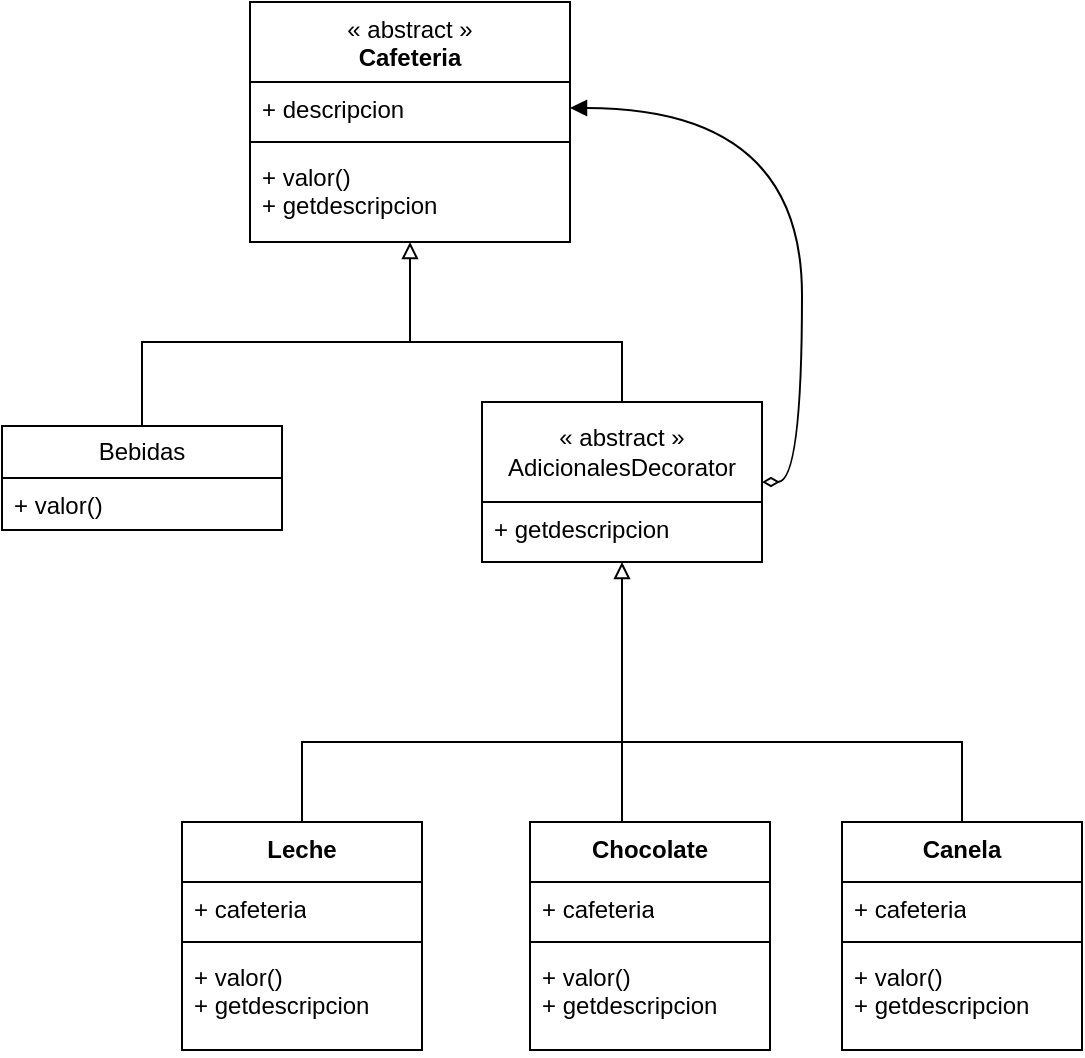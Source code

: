 <mxfile version="21.6.6" type="google">
  <diagram name="Página-1" id="JgVTmVN_YgnaXwrowYD5">
    <mxGraphModel grid="1" page="1" gridSize="10" guides="1" tooltips="1" connect="1" arrows="1" fold="1" pageScale="1" pageWidth="827" pageHeight="1169" math="0" shadow="0">
      <root>
        <mxCell id="0" />
        <mxCell id="1" parent="0" />
        <mxCell id="-rPfsVsokpQ_0EkSPLrT-43" style="edgeStyle=orthogonalEdgeStyle;rounded=0;orthogonalLoop=1;jettySize=auto;html=1;endArrow=none;endFill=0;startArrow=block;startFill=0;" edge="1" parent="1" source="-rPfsVsokpQ_0EkSPLrT-1">
          <mxGeometry relative="1" as="geometry">
            <mxPoint x="347" y="190" as="targetPoint" />
          </mxGeometry>
        </mxCell>
        <mxCell id="-rPfsVsokpQ_0EkSPLrT-1" value="&lt;span style=&quot;font-weight: normal;&quot;&gt;« abstract »&lt;/span&gt;&lt;br&gt;Cafeteria" style="swimlane;fontStyle=1;align=center;verticalAlign=top;childLayout=stackLayout;horizontal=1;startSize=40;horizontalStack=0;resizeParent=1;resizeParentMax=0;resizeLast=0;collapsible=1;marginBottom=0;whiteSpace=wrap;html=1;" vertex="1" parent="1">
          <mxGeometry x="267" y="20" width="160" height="120" as="geometry">
            <mxRectangle x="334" y="100" width="90" height="30" as="alternateBounds" />
          </mxGeometry>
        </mxCell>
        <mxCell id="-rPfsVsokpQ_0EkSPLrT-2" value="+ descripcion" style="text;strokeColor=none;fillColor=none;align=left;verticalAlign=top;spacingLeft=4;spacingRight=4;overflow=hidden;rotatable=0;points=[[0,0.5],[1,0.5]];portConstraint=eastwest;whiteSpace=wrap;html=1;" vertex="1" parent="-rPfsVsokpQ_0EkSPLrT-1">
          <mxGeometry y="40" width="160" height="26" as="geometry" />
        </mxCell>
        <mxCell id="-rPfsVsokpQ_0EkSPLrT-3" value="" style="line;strokeWidth=1;fillColor=none;align=left;verticalAlign=middle;spacingTop=-1;spacingLeft=3;spacingRight=3;rotatable=0;labelPosition=right;points=[];portConstraint=eastwest;strokeColor=inherit;" vertex="1" parent="-rPfsVsokpQ_0EkSPLrT-1">
          <mxGeometry y="66" width="160" height="8" as="geometry" />
        </mxCell>
        <mxCell id="-rPfsVsokpQ_0EkSPLrT-4" value="+ valor()&lt;br&gt;+ getdescripcion" style="text;strokeColor=none;fillColor=none;align=left;verticalAlign=top;spacingLeft=4;spacingRight=4;overflow=hidden;rotatable=0;points=[[0,0.5],[1,0.5]];portConstraint=eastwest;whiteSpace=wrap;html=1;" vertex="1" parent="-rPfsVsokpQ_0EkSPLrT-1">
          <mxGeometry y="74" width="160" height="46" as="geometry" />
        </mxCell>
        <mxCell id="-rPfsVsokpQ_0EkSPLrT-17" value="Bebidas" style="swimlane;fontStyle=0;childLayout=stackLayout;horizontal=1;startSize=26;fillColor=none;horizontalStack=0;resizeParent=1;resizeParentMax=0;resizeLast=0;collapsible=1;marginBottom=0;whiteSpace=wrap;html=1;" vertex="1" parent="1">
          <mxGeometry x="143" y="232" width="140" height="52" as="geometry" />
        </mxCell>
        <mxCell id="-rPfsVsokpQ_0EkSPLrT-18" value="+ valor()" style="text;strokeColor=none;fillColor=none;align=left;verticalAlign=top;spacingLeft=4;spacingRight=4;overflow=hidden;rotatable=0;points=[[0,0.5],[1,0.5]];portConstraint=eastwest;whiteSpace=wrap;html=1;" vertex="1" parent="-rPfsVsokpQ_0EkSPLrT-17">
          <mxGeometry y="26" width="140" height="26" as="geometry" />
        </mxCell>
        <mxCell id="-rPfsVsokpQ_0EkSPLrT-38" style="rounded=0;orthogonalLoop=1;jettySize=auto;html=1;exitX=1;exitY=0.5;exitDx=0;exitDy=0;entryX=1;entryY=0.5;entryDx=0;entryDy=0;edgeStyle=orthogonalEdgeStyle;endArrow=block;endFill=1;startArrow=diamondThin;startFill=0;curved=1;" edge="1" parent="1" source="-rPfsVsokpQ_0EkSPLrT-21" target="-rPfsVsokpQ_0EkSPLrT-2">
          <mxGeometry relative="1" as="geometry">
            <mxPoint x="543" y="80" as="targetPoint" />
          </mxGeometry>
        </mxCell>
        <mxCell id="-rPfsVsokpQ_0EkSPLrT-42" style="edgeStyle=orthogonalEdgeStyle;rounded=0;orthogonalLoop=1;jettySize=auto;html=1;entryX=0.5;entryY=0;entryDx=0;entryDy=0;endArrow=none;endFill=0;" edge="1" parent="1" source="-rPfsVsokpQ_0EkSPLrT-21" target="-rPfsVsokpQ_0EkSPLrT-17">
          <mxGeometry relative="1" as="geometry">
            <Array as="points">
              <mxPoint x="453" y="190" />
              <mxPoint x="213" y="190" />
            </Array>
          </mxGeometry>
        </mxCell>
        <mxCell id="-rPfsVsokpQ_0EkSPLrT-21" value="« abstract »&lt;br&gt;AdicionalesDecorator" style="swimlane;fontStyle=0;childLayout=stackLayout;horizontal=1;startSize=50;fillColor=none;horizontalStack=0;resizeParent=1;resizeParentMax=0;resizeLast=0;collapsible=1;marginBottom=0;whiteSpace=wrap;html=1;" vertex="1" parent="1">
          <mxGeometry x="383" y="220" width="140" height="80" as="geometry" />
        </mxCell>
        <mxCell id="-rPfsVsokpQ_0EkSPLrT-22" value="+ getdescripcion" style="text;strokeColor=none;fillColor=none;align=left;verticalAlign=top;spacingLeft=4;spacingRight=4;overflow=hidden;rotatable=0;points=[[0,0.5],[1,0.5]];portConstraint=eastwest;whiteSpace=wrap;html=1;" vertex="1" parent="-rPfsVsokpQ_0EkSPLrT-21">
          <mxGeometry y="50" width="140" height="30" as="geometry" />
        </mxCell>
        <mxCell id="-rPfsVsokpQ_0EkSPLrT-44" style="edgeStyle=orthogonalEdgeStyle;rounded=0;orthogonalLoop=1;jettySize=auto;html=1;entryX=0.5;entryY=0;entryDx=0;entryDy=0;endArrow=none;endFill=0;" edge="1" parent="1" source="-rPfsVsokpQ_0EkSPLrT-25" target="-rPfsVsokpQ_0EkSPLrT-34">
          <mxGeometry relative="1" as="geometry">
            <Array as="points">
              <mxPoint x="293" y="390" />
              <mxPoint x="623" y="390" />
            </Array>
          </mxGeometry>
        </mxCell>
        <mxCell id="-rPfsVsokpQ_0EkSPLrT-25" value="Leche" style="swimlane;fontStyle=1;align=center;verticalAlign=top;childLayout=stackLayout;horizontal=1;startSize=30;horizontalStack=0;resizeParent=1;resizeParentMax=0;resizeLast=0;collapsible=1;marginBottom=0;whiteSpace=wrap;html=1;" vertex="1" parent="1">
          <mxGeometry x="233" y="430" width="120" height="114" as="geometry">
            <mxRectangle x="334" y="100" width="90" height="30" as="alternateBounds" />
          </mxGeometry>
        </mxCell>
        <mxCell id="-rPfsVsokpQ_0EkSPLrT-26" value="+ cafeteria" style="text;strokeColor=none;fillColor=none;align=left;verticalAlign=top;spacingLeft=4;spacingRight=4;overflow=hidden;rotatable=0;points=[[0,0.5],[1,0.5]];portConstraint=eastwest;whiteSpace=wrap;html=1;" vertex="1" parent="-rPfsVsokpQ_0EkSPLrT-25">
          <mxGeometry y="30" width="120" height="26" as="geometry" />
        </mxCell>
        <mxCell id="-rPfsVsokpQ_0EkSPLrT-27" value="" style="line;strokeWidth=1;fillColor=none;align=left;verticalAlign=middle;spacingTop=-1;spacingLeft=3;spacingRight=3;rotatable=0;labelPosition=right;points=[];portConstraint=eastwest;strokeColor=inherit;" vertex="1" parent="-rPfsVsokpQ_0EkSPLrT-25">
          <mxGeometry y="56" width="120" height="8" as="geometry" />
        </mxCell>
        <mxCell id="-rPfsVsokpQ_0EkSPLrT-28" value="+ valor()&lt;br&gt;+ getdescripcion" style="text;strokeColor=none;fillColor=none;align=left;verticalAlign=top;spacingLeft=4;spacingRight=4;overflow=hidden;rotatable=0;points=[[0,0.5],[1,0.5]];portConstraint=eastwest;whiteSpace=wrap;html=1;" vertex="1" parent="-rPfsVsokpQ_0EkSPLrT-25">
          <mxGeometry y="64" width="120" height="50" as="geometry" />
        </mxCell>
        <mxCell id="-rPfsVsokpQ_0EkSPLrT-46" style="edgeStyle=orthogonalEdgeStyle;rounded=0;orthogonalLoop=1;jettySize=auto;html=1;endArrow=block;endFill=0;entryX=0.595;entryY=0.889;entryDx=0;entryDy=0;entryPerimeter=0;" edge="1" parent="1">
          <mxGeometry relative="1" as="geometry">
            <mxPoint x="453" y="300.0" as="targetPoint" />
            <mxPoint x="469.7" y="433.33" as="sourcePoint" />
            <Array as="points">
              <mxPoint x="453" y="433" />
            </Array>
          </mxGeometry>
        </mxCell>
        <mxCell id="-rPfsVsokpQ_0EkSPLrT-29" value="Chocolate" style="swimlane;fontStyle=1;align=center;verticalAlign=top;childLayout=stackLayout;horizontal=1;startSize=30;horizontalStack=0;resizeParent=1;resizeParentMax=0;resizeLast=0;collapsible=1;marginBottom=0;whiteSpace=wrap;html=1;" vertex="1" parent="1">
          <mxGeometry x="407" y="430" width="120" height="114" as="geometry">
            <mxRectangle x="334" y="100" width="90" height="30" as="alternateBounds" />
          </mxGeometry>
        </mxCell>
        <mxCell id="-rPfsVsokpQ_0EkSPLrT-30" value="+ cafeteria" style="text;strokeColor=none;fillColor=none;align=left;verticalAlign=top;spacingLeft=4;spacingRight=4;overflow=hidden;rotatable=0;points=[[0,0.5],[1,0.5]];portConstraint=eastwest;whiteSpace=wrap;html=1;" vertex="1" parent="-rPfsVsokpQ_0EkSPLrT-29">
          <mxGeometry y="30" width="120" height="26" as="geometry" />
        </mxCell>
        <mxCell id="-rPfsVsokpQ_0EkSPLrT-31" value="" style="line;strokeWidth=1;fillColor=none;align=left;verticalAlign=middle;spacingTop=-1;spacingLeft=3;spacingRight=3;rotatable=0;labelPosition=right;points=[];portConstraint=eastwest;strokeColor=inherit;" vertex="1" parent="-rPfsVsokpQ_0EkSPLrT-29">
          <mxGeometry y="56" width="120" height="8" as="geometry" />
        </mxCell>
        <mxCell id="-rPfsVsokpQ_0EkSPLrT-32" value="+ valor()&lt;br&gt;+ getdescripcion" style="text;strokeColor=none;fillColor=none;align=left;verticalAlign=top;spacingLeft=4;spacingRight=4;overflow=hidden;rotatable=0;points=[[0,0.5],[1,0.5]];portConstraint=eastwest;whiteSpace=wrap;html=1;" vertex="1" parent="-rPfsVsokpQ_0EkSPLrT-29">
          <mxGeometry y="64" width="120" height="50" as="geometry" />
        </mxCell>
        <mxCell id="-rPfsVsokpQ_0EkSPLrT-34" value="Canela" style="swimlane;fontStyle=1;align=center;verticalAlign=top;childLayout=stackLayout;horizontal=1;startSize=30;horizontalStack=0;resizeParent=1;resizeParentMax=0;resizeLast=0;collapsible=1;marginBottom=0;whiteSpace=wrap;html=1;" vertex="1" parent="1">
          <mxGeometry x="563" y="430" width="120" height="114" as="geometry">
            <mxRectangle x="334" y="100" width="90" height="30" as="alternateBounds" />
          </mxGeometry>
        </mxCell>
        <mxCell id="-rPfsVsokpQ_0EkSPLrT-35" value="+ cafeteria" style="text;strokeColor=none;fillColor=none;align=left;verticalAlign=top;spacingLeft=4;spacingRight=4;overflow=hidden;rotatable=0;points=[[0,0.5],[1,0.5]];portConstraint=eastwest;whiteSpace=wrap;html=1;" vertex="1" parent="-rPfsVsokpQ_0EkSPLrT-34">
          <mxGeometry y="30" width="120" height="26" as="geometry" />
        </mxCell>
        <mxCell id="-rPfsVsokpQ_0EkSPLrT-36" value="" style="line;strokeWidth=1;fillColor=none;align=left;verticalAlign=middle;spacingTop=-1;spacingLeft=3;spacingRight=3;rotatable=0;labelPosition=right;points=[];portConstraint=eastwest;strokeColor=inherit;" vertex="1" parent="-rPfsVsokpQ_0EkSPLrT-34">
          <mxGeometry y="56" width="120" height="8" as="geometry" />
        </mxCell>
        <mxCell id="-rPfsVsokpQ_0EkSPLrT-37" value="+ valor()&lt;br&gt;+ getdescripcion" style="text;strokeColor=none;fillColor=none;align=left;verticalAlign=top;spacingLeft=4;spacingRight=4;overflow=hidden;rotatable=0;points=[[0,0.5],[1,0.5]];portConstraint=eastwest;whiteSpace=wrap;html=1;" vertex="1" parent="-rPfsVsokpQ_0EkSPLrT-34">
          <mxGeometry y="64" width="120" height="50" as="geometry" />
        </mxCell>
      </root>
    </mxGraphModel>
  </diagram>
</mxfile>
